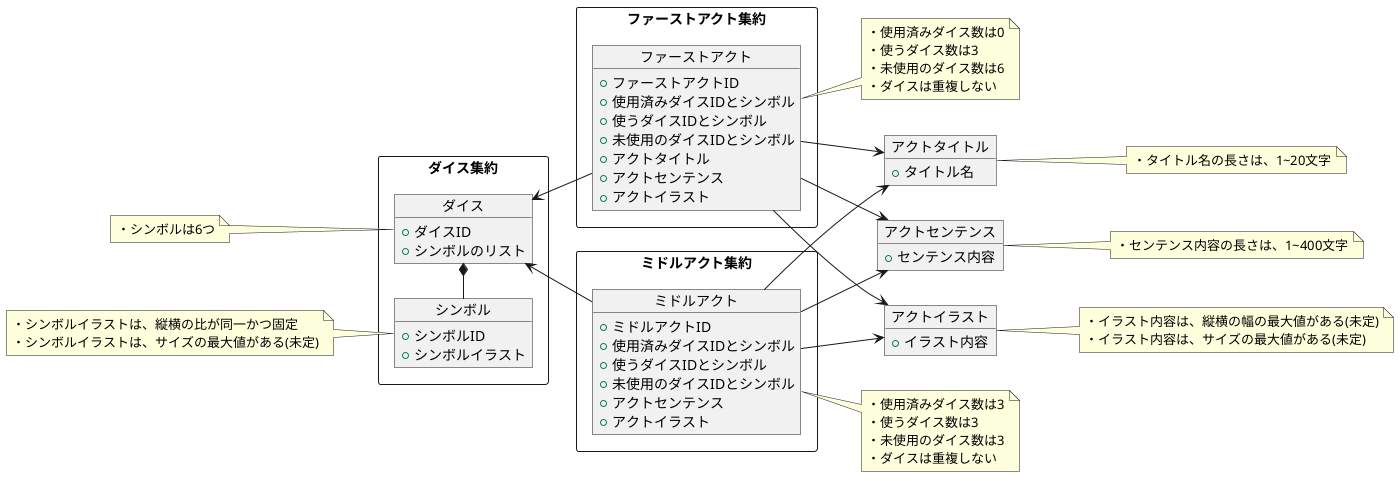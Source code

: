 @startuml FirstAct

left to right direction

rectangle ファーストアクト集約 {
    object ファーストアクト
}

object ファーストアクト {
    + ファーストアクトID
    + 使用済みダイスIDとシンボル
    + 使うダイスIDとシンボル
    + 未使用のダイスIDとシンボル
    + アクトタイトル
    + アクトセンテンス
    + アクトイラスト
}

note right of ファーストアクト
・使用済みダイス数は0
・使うダイス数は3
・未使用のダイス数は6
・ダイスは重複しない
end note

rectangle ミドルアクト集約 {
    object ミドルアクト
}

object ミドルアクト {
    + ミドルアクトID
    + 使用済みダイスIDとシンボル
    + 使うダイスIDとシンボル
    + 未使用のダイスIDとシンボル
    + アクトセンテンス
    + アクトイラスト
}

note right of ミドルアクト
・使用済みダイス数は3
・使うダイス数は3
・未使用のダイス数は3
・ダイスは重複しない
end note

object アクトタイトル {
    + タイトル名
}
ファーストアクト --> アクトタイトル
ミドルアクト --> アクトタイトル
note right of アクトタイトル
・タイトル名の長さは、1~20文字
end note

object アクトセンテンス {
    + センテンス内容
}
ファーストアクト --> アクトセンテンス
ミドルアクト --> アクトセンテンス
note right of アクトセンテンス
・センテンス内容の長さは、1~400文字
end note

object アクトイラスト {
    + イラスト内容
}
ファーストアクト --> アクトイラスト
ミドルアクト --> アクトイラスト
note right of アクトイラスト
・イラスト内容は、縦横の幅の最大値がある(未定)
・イラスト内容は、サイズの最大値がある(未定)
end note

rectangle ダイス集約 {
    object ダイス
    object シンボル
    ファーストアクト -up-> ダイス
    ミドルアクト -up-> ダイス
    シンボル -left-* ダイス
}

object ダイス {
    + ダイスID
    + シンボルのリスト
}

note left of ダイス 
・シンボルは6つ
end note

object シンボル {
    + シンボルID
    + シンボルイラスト
}

note left of シンボル
・シンボルイラストは、縦横の比が同一かつ固定
・シンボルイラストは、サイズの最大値がある(未定)
end note

@enduml